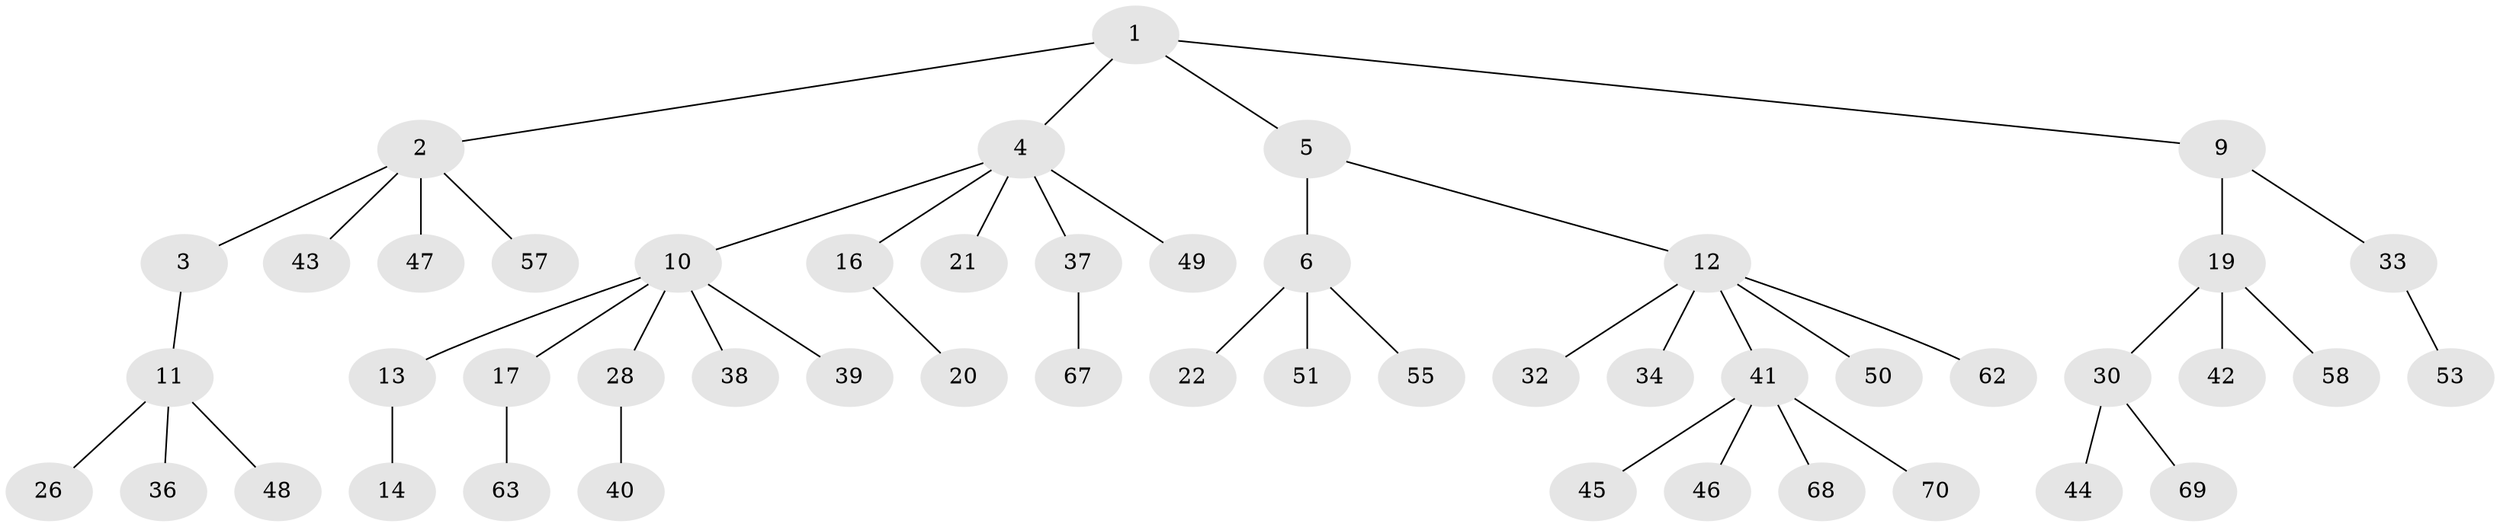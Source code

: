 // Generated by graph-tools (version 1.1) at 2025/52/02/27/25 19:52:10]
// undirected, 50 vertices, 49 edges
graph export_dot {
graph [start="1"]
  node [color=gray90,style=filled];
  1 [super="+15"];
  2 [super="+8"];
  3 [super="+60"];
  4 [super="+31"];
  5;
  6 [super="+7"];
  9 [super="+18"];
  10 [super="+35"];
  11 [super="+56"];
  12 [super="+24"];
  13 [super="+23"];
  14;
  16;
  17 [super="+25"];
  19 [super="+27"];
  20 [super="+61"];
  21;
  22;
  26;
  28 [super="+29"];
  30 [super="+52"];
  32;
  33;
  34;
  36;
  37 [super="+54"];
  38 [super="+65"];
  39;
  40;
  41 [super="+64"];
  42;
  43;
  44;
  45 [super="+71"];
  46;
  47;
  48;
  49;
  50;
  51 [super="+59"];
  53;
  55 [super="+66"];
  57;
  58;
  62;
  63;
  67;
  68;
  69;
  70;
  1 -- 2;
  1 -- 4;
  1 -- 5;
  1 -- 9;
  2 -- 3;
  2 -- 43;
  2 -- 57;
  2 -- 47;
  3 -- 11;
  4 -- 10;
  4 -- 16;
  4 -- 21;
  4 -- 49;
  4 -- 37;
  5 -- 6;
  5 -- 12;
  6 -- 51;
  6 -- 55;
  6 -- 22;
  9 -- 19;
  9 -- 33;
  10 -- 13;
  10 -- 17;
  10 -- 28;
  10 -- 39;
  10 -- 38;
  11 -- 26;
  11 -- 36;
  11 -- 48;
  12 -- 41;
  12 -- 50;
  12 -- 32;
  12 -- 34;
  12 -- 62;
  13 -- 14;
  16 -- 20;
  17 -- 63;
  19 -- 30;
  19 -- 42;
  19 -- 58;
  28 -- 40;
  30 -- 44;
  30 -- 69;
  33 -- 53;
  37 -- 67;
  41 -- 45;
  41 -- 46;
  41 -- 68;
  41 -- 70;
}
